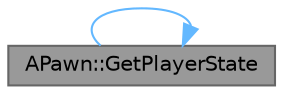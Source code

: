 digraph "APawn::GetPlayerState"
{
 // INTERACTIVE_SVG=YES
 // LATEX_PDF_SIZE
  bgcolor="transparent";
  edge [fontname=Helvetica,fontsize=10,labelfontname=Helvetica,labelfontsize=10];
  node [fontname=Helvetica,fontsize=10,shape=box,height=0.2,width=0.4];
  rankdir="LR";
  Node1 [id="Node000001",label="APawn::GetPlayerState",height=0.2,width=0.4,color="gray40", fillcolor="grey60", style="filled", fontcolor="black",tooltip="If Pawn is possessed by a player, returns its Player State."];
  Node1 -> Node1 [id="edge1_Node000001_Node000001",color="steelblue1",style="solid",tooltip=" "];
}
